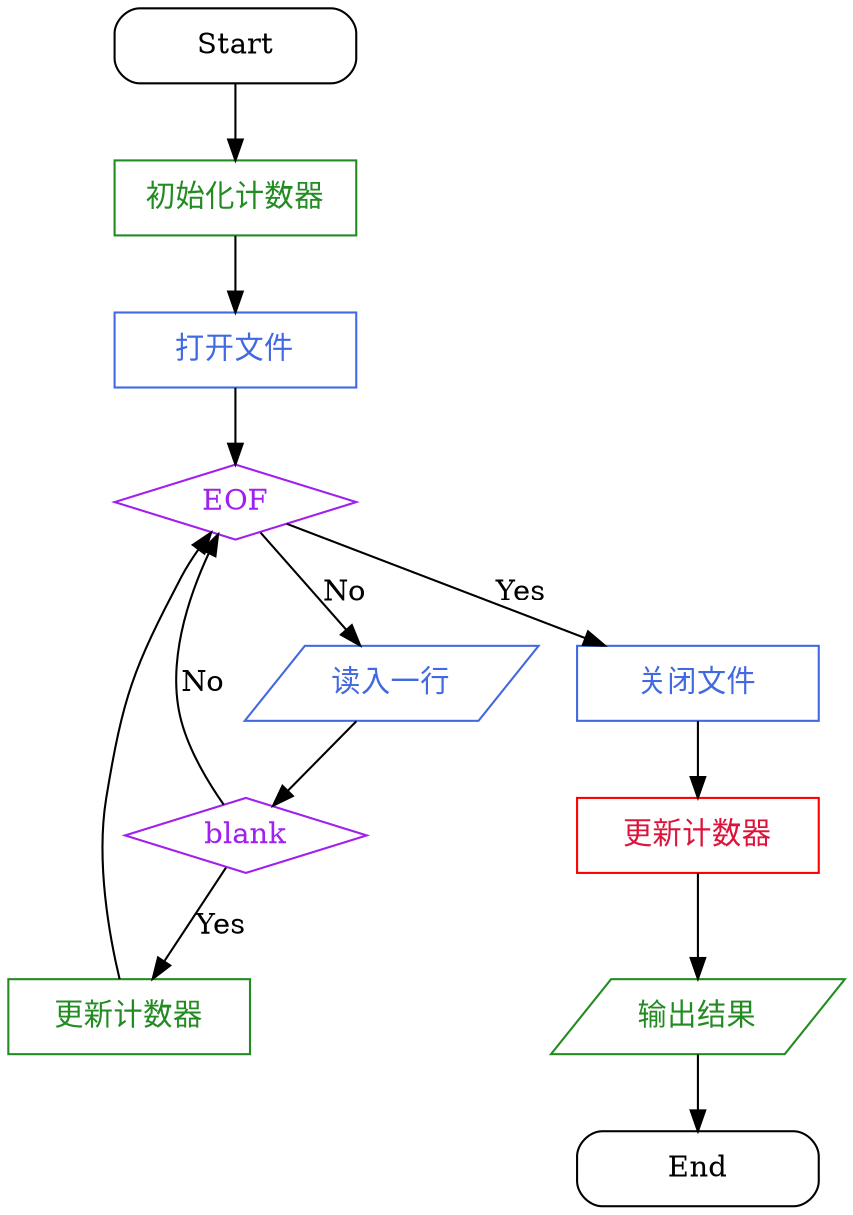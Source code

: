 digraph CountOff {
    # label = "Counting Off";
    bgcolor = transparent;
    
    node [shape = rect, width = 1.618];
    
    init_counter [ label = "初始化计数器", color = forestgreen, fontcolor = forestgreen ];
    update_counter [ label = "更新计数器", color = forestgreen, fontcolor = forestgreen ];

    Start, End [ shape = box, style = rounded];
    EOF, blank [ shape = diamond, color = purple, fontcolor = purple];

    open_file [ color = royalblue, fontcolor = royalblue, label = "打开文件" ];
    read_line [ color = royalblue, fontcolor = royalblue, shape = parallelogram, label = "读入一行" ];
    close_file [ color = royalblue, fontcolor = royalblue, label = "关闭文件" ];

    special [ color = red, fontcolor = crimson, label = "更新计数器" ];
    output [ shape = parallelogram, label = "输出结果", color = forestgreen, fontcolor = forestgreen ];

    /* head */ {    
        Start -> init_counter -> open_file -> EOF;
    }

    /* body */ {
        EOF -> read_line [ label = "No" ];
        read_line -> blank;
        blank -> update_counter [ label = "Yes" ];
        update_counter -> EOF;
        blank -> EOF [ label = "No" ];
    }

    /* tail */ {
        EOF -> close_file [ label = "Yes" ];
        close_file -> special -> output -> End ;
    }
}
